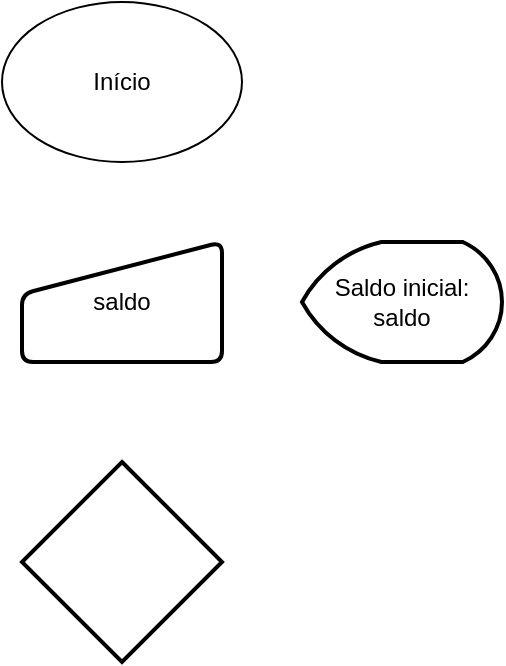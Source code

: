 <mxfile version="20.8.20" type="github">
  <diagram id="s8lGNTlZyGDKWvNCeoKv" name="Página-1">
    <mxGraphModel dx="713" dy="398" grid="1" gridSize="10" guides="1" tooltips="1" connect="1" arrows="1" fold="1" page="1" pageScale="1" pageWidth="827" pageHeight="1169" math="0" shadow="0">
      <root>
        <mxCell id="0" />
        <mxCell id="1" parent="0" />
        <mxCell id="dWDuutjJLsEd1OnEmu8--1" value="Início" style="ellipse;whiteSpace=wrap;html=1;" parent="1" vertex="1">
          <mxGeometry x="40" y="80" width="120" height="80" as="geometry" />
        </mxCell>
        <mxCell id="MhZt8Z-3WHsw85Al3VmY-1" value="saldo" style="html=1;strokeWidth=2;shape=manualInput;whiteSpace=wrap;rounded=1;size=26;arcSize=11;" vertex="1" parent="1">
          <mxGeometry x="50" y="200" width="100" height="60" as="geometry" />
        </mxCell>
        <mxCell id="MhZt8Z-3WHsw85Al3VmY-2" value="" style="strokeWidth=2;html=1;shape=mxgraph.flowchart.decision;whiteSpace=wrap;" vertex="1" parent="1">
          <mxGeometry x="50" y="310" width="100" height="100" as="geometry" />
        </mxCell>
        <mxCell id="MhZt8Z-3WHsw85Al3VmY-3" value="Saldo inicial: saldo" style="strokeWidth=2;html=1;shape=mxgraph.flowchart.display;whiteSpace=wrap;" vertex="1" parent="1">
          <mxGeometry x="190" y="200" width="100" height="60" as="geometry" />
        </mxCell>
      </root>
    </mxGraphModel>
  </diagram>
</mxfile>
